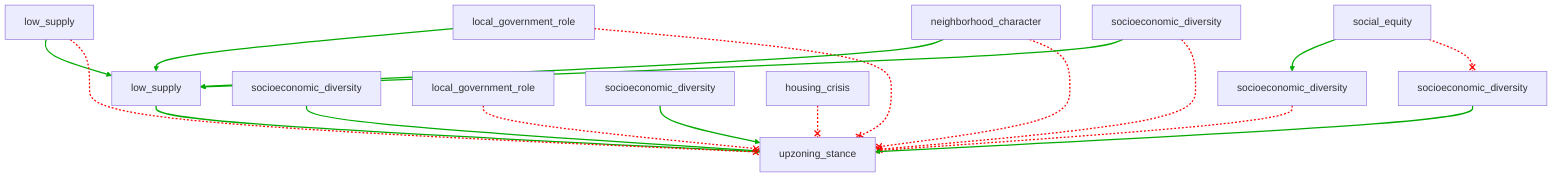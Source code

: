 flowchart TD
%% Reconstructed Causal Graph
%% Nodes: 13
%% Edges: 17
    upzoning_stance[upzoning_stance]
    n2[low_supply]
    n3[socioeconomic_diversity]
    n5[socioeconomic_diversity]
    n6[local_government_role]
    n7[socioeconomic_diversity]
    n8[housing_crisis]
    n9[low_supply]
    n10[local_government_role]
    n11[neighborhood_character]
    n12[socioeconomic_diversity]
    n13[social_equity]
    n14[socioeconomic_diversity]
    n2 --> upzoning_stance
    n3 --x upzoning_stance
    n5 --> upzoning_stance
    n6 --x upzoning_stance
    n7 --> upzoning_stance
    n8 --x upzoning_stance
    n9 --> n2
    n9 --x upzoning_stance
    n10 --> n2
    n10 --x upzoning_stance
    n11 --> n2
    n11 --x upzoning_stance
    n12 --> n2
    n12 --x upzoning_stance
    n13 --> n3
    n13 --x n14
    n14 --> upzoning_stance
    linkStyle 0 stroke:#00AA00,stroke-width:2px
    linkStyle 1 stroke:#FF0000,stroke-dasharray:3,stroke-width:2px
    linkStyle 2 stroke:#00AA00,stroke-width:2px
    linkStyle 3 stroke:#FF0000,stroke-dasharray:3,stroke-width:2px
    linkStyle 4 stroke:#00AA00,stroke-width:2px
    linkStyle 5 stroke:#FF0000,stroke-dasharray:3,stroke-width:2px
    linkStyle 6 stroke:#00AA00,stroke-width:2px
    linkStyle 7 stroke:#FF0000,stroke-dasharray:3,stroke-width:2px
    linkStyle 8 stroke:#00AA00,stroke-width:2px
    linkStyle 9 stroke:#FF0000,stroke-dasharray:3,stroke-width:2px
    linkStyle 10 stroke:#00AA00,stroke-width:2px
    linkStyle 11 stroke:#FF0000,stroke-dasharray:3,stroke-width:2px
    linkStyle 12 stroke:#00AA00,stroke-width:2px
    linkStyle 13 stroke:#FF0000,stroke-dasharray:3,stroke-width:2px
    linkStyle 14 stroke:#00AA00,stroke-width:2px
    linkStyle 15 stroke:#FF0000,stroke-dasharray:3,stroke-width:2px
    linkStyle 16 stroke:#00AA00,stroke-width:2px